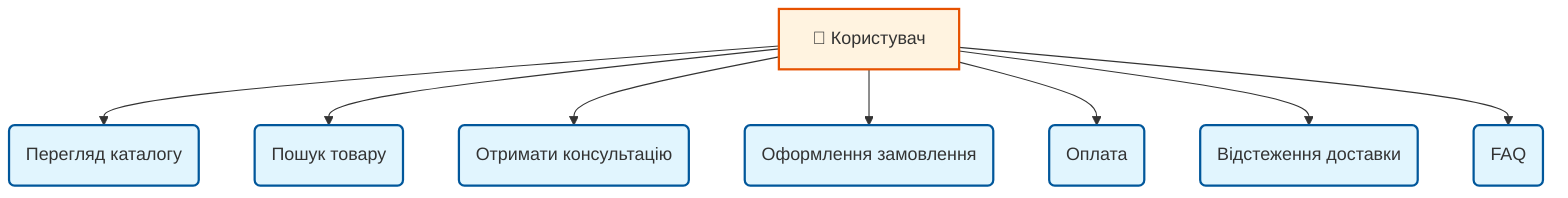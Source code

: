 %% Use Case Diagram for Chat-bot of Plumbing E-shop
graph TD
    User["👤 Користувач"]
    
    User --> UC1("Перегляд каталогу")
    User --> UC2("Пошук товару")
    User --> UC3("Отримати консультацію")
    User --> UC4("Оформлення замовлення")
    User --> UC5("Оплата")
    User --> UC6("Відстеження доставки")
    User --> UC7("FAQ")
    
    %% Styling for use cases
    classDef usecase fill:#e1f5fe,stroke:#01579b,stroke-width:2px
    classDef actor fill:#fff3e0,stroke:#e65100,stroke-width:2px
    
    class UC1,UC2,UC3,UC4,UC5,UC6,UC7 usecase
    class User actor